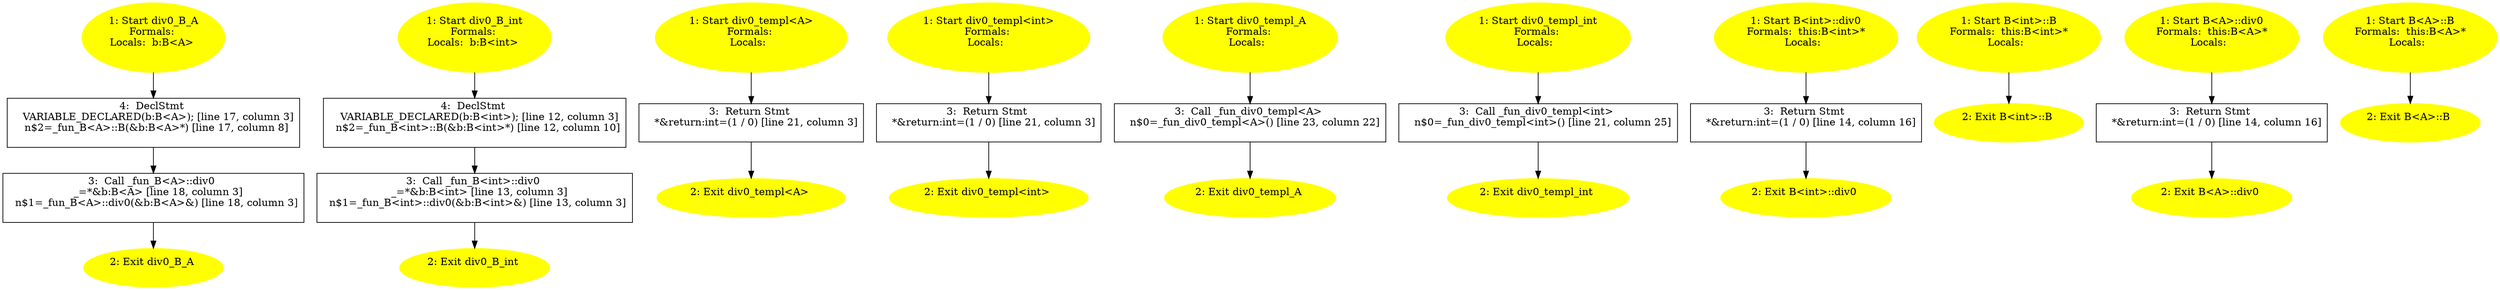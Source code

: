 /* @generated */
digraph cfg {
"div0_B_A#16868528730428357658.9b8f4e2ce0bf464a_1" [label="1: Start div0_B_A\nFormals: \nLocals:  b:B<A> \n  " color=yellow style=filled]
	

	 "div0_B_A#16868528730428357658.9b8f4e2ce0bf464a_1" -> "div0_B_A#16868528730428357658.9b8f4e2ce0bf464a_4" ;
"div0_B_A#16868528730428357658.9b8f4e2ce0bf464a_2" [label="2: Exit div0_B_A \n  " color=yellow style=filled]
	

"div0_B_A#16868528730428357658.9b8f4e2ce0bf464a_3" [label="3:  Call _fun_B<A>::div0 \n   _=*&b:B<A> [line 18, column 3]\n  n$1=_fun_B<A>::div0(&b:B<A>&) [line 18, column 3]\n " shape="box"]
	

	 "div0_B_A#16868528730428357658.9b8f4e2ce0bf464a_3" -> "div0_B_A#16868528730428357658.9b8f4e2ce0bf464a_2" ;
"div0_B_A#16868528730428357658.9b8f4e2ce0bf464a_4" [label="4:  DeclStmt \n   VARIABLE_DECLARED(b:B<A>); [line 17, column 3]\n  n$2=_fun_B<A>::B(&b:B<A>*) [line 17, column 8]\n " shape="box"]
	

	 "div0_B_A#16868528730428357658.9b8f4e2ce0bf464a_4" -> "div0_B_A#16868528730428357658.9b8f4e2ce0bf464a_3" ;
"div0_B_int#1022620961131326491.1d61c8d3035b9223_1" [label="1: Start div0_B_int\nFormals: \nLocals:  b:B<int> \n  " color=yellow style=filled]
	

	 "div0_B_int#1022620961131326491.1d61c8d3035b9223_1" -> "div0_B_int#1022620961131326491.1d61c8d3035b9223_4" ;
"div0_B_int#1022620961131326491.1d61c8d3035b9223_2" [label="2: Exit div0_B_int \n  " color=yellow style=filled]
	

"div0_B_int#1022620961131326491.1d61c8d3035b9223_3" [label="3:  Call _fun_B<int>::div0 \n   _=*&b:B<int> [line 13, column 3]\n  n$1=_fun_B<int>::div0(&b:B<int>&) [line 13, column 3]\n " shape="box"]
	

	 "div0_B_int#1022620961131326491.1d61c8d3035b9223_3" -> "div0_B_int#1022620961131326491.1d61c8d3035b9223_2" ;
"div0_B_int#1022620961131326491.1d61c8d3035b9223_4" [label="4:  DeclStmt \n   VARIABLE_DECLARED(b:B<int>); [line 12, column 3]\n  n$2=_fun_B<int>::B(&b:B<int>*) [line 12, column 10]\n " shape="box"]
	

	 "div0_B_int#1022620961131326491.1d61c8d3035b9223_4" -> "div0_B_int#1022620961131326491.1d61c8d3035b9223_3" ;
"div0_templ<A>#3392200936327226954.953c7991c92a71a6_1" [label="1: Start div0_templ<A>\nFormals: \nLocals:  \n  " color=yellow style=filled]
	

	 "div0_templ<A>#3392200936327226954.953c7991c92a71a6_1" -> "div0_templ<A>#3392200936327226954.953c7991c92a71a6_3" ;
"div0_templ<A>#3392200936327226954.953c7991c92a71a6_2" [label="2: Exit div0_templ<A> \n  " color=yellow style=filled]
	

"div0_templ<A>#3392200936327226954.953c7991c92a71a6_3" [label="3:  Return Stmt \n   *&return:int=(1 / 0) [line 21, column 3]\n " shape="box"]
	

	 "div0_templ<A>#3392200936327226954.953c7991c92a71a6_3" -> "div0_templ<A>#3392200936327226954.953c7991c92a71a6_2" ;
"div0_templ<int>#74078333227873703.019ce5e1d40ea683_1" [label="1: Start div0_templ<int>\nFormals: \nLocals:  \n  " color=yellow style=filled]
	

	 "div0_templ<int>#74078333227873703.019ce5e1d40ea683_1" -> "div0_templ<int>#74078333227873703.019ce5e1d40ea683_3" ;
"div0_templ<int>#74078333227873703.019ce5e1d40ea683_2" [label="2: Exit div0_templ<int> \n  " color=yellow style=filled]
	

"div0_templ<int>#74078333227873703.019ce5e1d40ea683_3" [label="3:  Return Stmt \n   *&return:int=(1 / 0) [line 21, column 3]\n " shape="box"]
	

	 "div0_templ<int>#74078333227873703.019ce5e1d40ea683_3" -> "div0_templ<int>#74078333227873703.019ce5e1d40ea683_2" ;
"div0_templ_A#15777392272986999827.c3e6f124c5921f71_1" [label="1: Start div0_templ_A\nFormals: \nLocals:  \n  " color=yellow style=filled]
	

	 "div0_templ_A#15777392272986999827.c3e6f124c5921f71_1" -> "div0_templ_A#15777392272986999827.c3e6f124c5921f71_3" ;
"div0_templ_A#15777392272986999827.c3e6f124c5921f71_2" [label="2: Exit div0_templ_A \n  " color=yellow style=filled]
	

"div0_templ_A#15777392272986999827.c3e6f124c5921f71_3" [label="3:  Call _fun_div0_templ<A> \n   n$0=_fun_div0_templ<A>() [line 23, column 22]\n " shape="box"]
	

	 "div0_templ_A#15777392272986999827.c3e6f124c5921f71_3" -> "div0_templ_A#15777392272986999827.c3e6f124c5921f71_2" ;
"div0_templ_int#672318988240080552.156da066b41947aa_1" [label="1: Start div0_templ_int\nFormals: \nLocals:  \n  " color=yellow style=filled]
	

	 "div0_templ_int#672318988240080552.156da066b41947aa_1" -> "div0_templ_int#672318988240080552.156da066b41947aa_3" ;
"div0_templ_int#672318988240080552.156da066b41947aa_2" [label="2: Exit div0_templ_int \n  " color=yellow style=filled]
	

"div0_templ_int#672318988240080552.156da066b41947aa_3" [label="3:  Call _fun_div0_templ<int> \n   n$0=_fun_div0_templ<int>() [line 21, column 25]\n " shape="box"]
	

	 "div0_templ_int#672318988240080552.156da066b41947aa_3" -> "div0_templ_int#672318988240080552.156da066b41947aa_2" ;
"div0#B<int>#(9546261644456360892).132a3992ba75c40a_1" [label="1: Start B<int>::div0\nFormals:  this:B<int>*\nLocals:  \n  " color=yellow style=filled]
	

	 "div0#B<int>#(9546261644456360892).132a3992ba75c40a_1" -> "div0#B<int>#(9546261644456360892).132a3992ba75c40a_3" ;
"div0#B<int>#(9546261644456360892).132a3992ba75c40a_2" [label="2: Exit B<int>::div0 \n  " color=yellow style=filled]
	

"div0#B<int>#(9546261644456360892).132a3992ba75c40a_3" [label="3:  Return Stmt \n   *&return:int=(1 / 0) [line 14, column 16]\n " shape="box"]
	

	 "div0#B<int>#(9546261644456360892).132a3992ba75c40a_3" -> "div0#B<int>#(9546261644456360892).132a3992ba75c40a_2" ;
"B#B<int>#{17048865814803838320}.45db9039996c41fa_1" [label="1: Start B<int>::B\nFormals:  this:B<int>*\nLocals:  \n  " color=yellow style=filled]
	

	 "B#B<int>#{17048865814803838320}.45db9039996c41fa_1" -> "B#B<int>#{17048865814803838320}.45db9039996c41fa_2" ;
"B#B<int>#{17048865814803838320}.45db9039996c41fa_2" [label="2: Exit B<int>::B \n  " color=yellow style=filled]
	

"div0#B<A>#(10848361513712066289).6e41f7aae5452f09_1" [label="1: Start B<A>::div0\nFormals:  this:B<A>*\nLocals:  \n  " color=yellow style=filled]
	

	 "div0#B<A>#(10848361513712066289).6e41f7aae5452f09_1" -> "div0#B<A>#(10848361513712066289).6e41f7aae5452f09_3" ;
"div0#B<A>#(10848361513712066289).6e41f7aae5452f09_2" [label="2: Exit B<A>::div0 \n  " color=yellow style=filled]
	

"div0#B<A>#(10848361513712066289).6e41f7aae5452f09_3" [label="3:  Return Stmt \n   *&return:int=(1 / 0) [line 14, column 16]\n " shape="box"]
	

	 "div0#B<A>#(10848361513712066289).6e41f7aae5452f09_3" -> "div0#B<A>#(10848361513712066289).6e41f7aae5452f09_2" ;
"B#B<A>#{8055040595638949571}.bdf040dde2794f83_1" [label="1: Start B<A>::B\nFormals:  this:B<A>*\nLocals:  \n  " color=yellow style=filled]
	

	 "B#B<A>#{8055040595638949571}.bdf040dde2794f83_1" -> "B#B<A>#{8055040595638949571}.bdf040dde2794f83_2" ;
"B#B<A>#{8055040595638949571}.bdf040dde2794f83_2" [label="2: Exit B<A>::B \n  " color=yellow style=filled]
	

}
